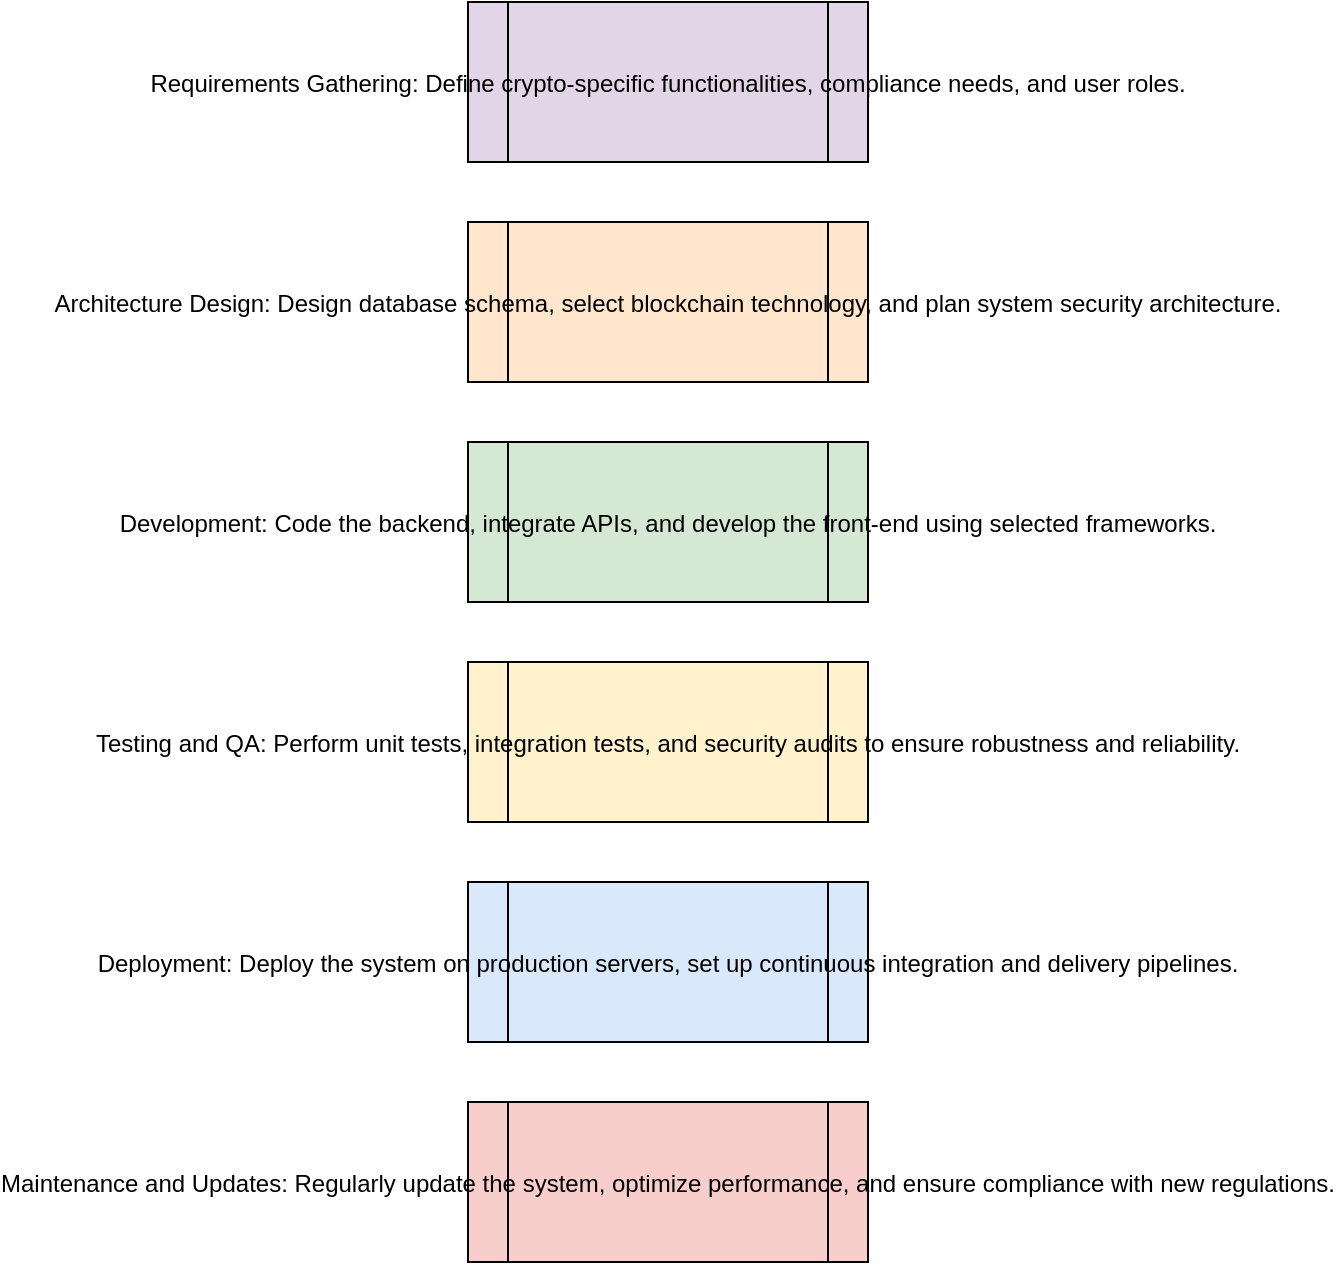 <mxfile version="24.6.4" type="device">
  <diagram name="CryptoQuestor System Development" id="newUniqueID">
    <mxGraphModel dx="1420" dy="820" grid="1" gridSize="10" guides="1" tooltips="1" connect="1" arrows="1" fold="1" page="1" pageScale="1" pageWidth="850" pageHeight="1100" background="none" math="0" shadow="0">
      <root>
        <mxCell id="0" />
        <mxCell id="1" parent="0" />
        <!-- Requirements Gathering -->
        <mxCell id="2" value="Requirements Gathering: Define crypto-specific functionalities, compliance needs, and user roles." style="shape=process;fillColor=#E1D5E7;" parent="1" vertex="1">
          <mxGeometry x="50" y="50" width="200" height="80" as="geometry" />
        </mxCell>
        <!-- Architecture Design -->
        <mxCell id="3" value="Architecture Design: Design database schema, select blockchain technology, and plan system security architecture." style="shape=process;fillColor=#FFE6CC;" parent="1" vertex="1">
          <mxGeometry x="50" y="160" width="200" height="80" as="geometry" />
        </mxCell>
        <!-- Development -->
        <mxCell id="4" value="Development: Code the backend, integrate APIs, and develop the front-end using selected frameworks." style="shape=process;fillColor=#D5E8D4;" parent="1" vertex="1">
          <mxGeometry x="50" y="270" width="200" height="80" as="geometry" />
        </mxCell>
        <!-- Testing and QA -->
        <mxCell id="5" value="Testing and QA: Perform unit tests, integration tests, and security audits to ensure robustness and reliability." style="shape=process;fillColor=#FFF2CC;" parent="1" vertex="1">
          <mxGeometry x="50" y="380" width="200" height="80" as="geometry" />
        </mxCell>
        <!-- Deployment -->
        <mxCell id="6" value="Deployment: Deploy the system on production servers, set up continuous integration and delivery pipelines." style="shape=process;fillColor=#DAE8FC;" parent="1" vertex="1">
          <mxGeometry x="50" y="490" width="200" height="80" as="geometry" />
        </mxCell>
        <!-- Maintenance and Updates -->
        <mxCell id="7" value="Maintenance and Updates: Regularly update the system, optimize performance, and ensure compliance with new regulations." style="shape=process;fillColor=#F8CECC;" parent="1" vertex="1">
          <mxGeometry x="50" y="600" width="200" height="80" as="geometry" />
        </mxCell>
      </root>
    </mxGraphModel>
  </diagram>
</mxfile>
